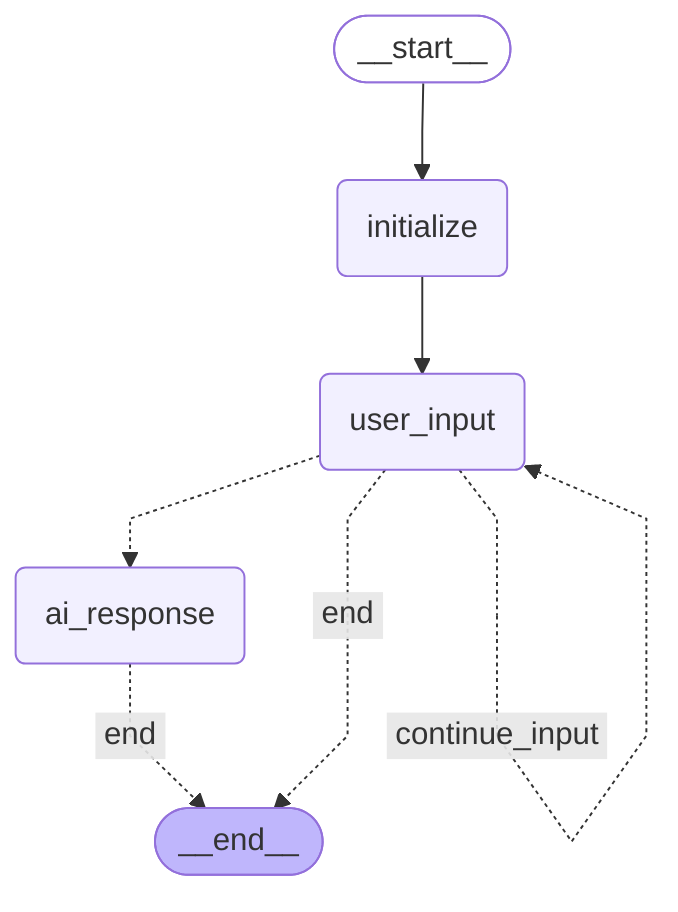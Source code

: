 ---
config:
  flowchart:
    curve: linear
---
graph TD;
	__start__([<p>__start__</p>]):::first
	initialize(initialize)
	user_input(user_input)
	ai_response(ai_response)
	__end__([<p>__end__</p>]):::last
	__start__ --> initialize;
	ai_response -. &nbsp;end&nbsp; .-> __end__;
	initialize --> user_input;
	user_input -. &nbsp;end&nbsp; .-> __end__;
	user_input -.-> ai_response;
	user_input -. &nbsp;continue_input&nbsp; .-> user_input;
	classDef default fill:#f2f0ff,line-height:1.2
	classDef first fill-opacity:0
	classDef last fill:#bfb6fc